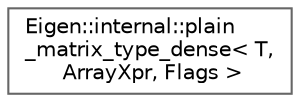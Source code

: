 digraph "Graphical Class Hierarchy"
{
 // LATEX_PDF_SIZE
  bgcolor="transparent";
  edge [fontname=Helvetica,fontsize=10,labelfontname=Helvetica,labelfontsize=10];
  node [fontname=Helvetica,fontsize=10,shape=box,height=0.2,width=0.4];
  rankdir="LR";
  Node0 [id="Node000000",label="Eigen::internal::plain\l_matrix_type_dense\< T,\l ArrayXpr, Flags \>",height=0.2,width=0.4,color="grey40", fillcolor="white", style="filled",URL="$structEigen_1_1internal_1_1plain__matrix__type__dense_3_01T_00_01ArrayXpr_00_01Flags_01_4.html",tooltip=" "];
}
